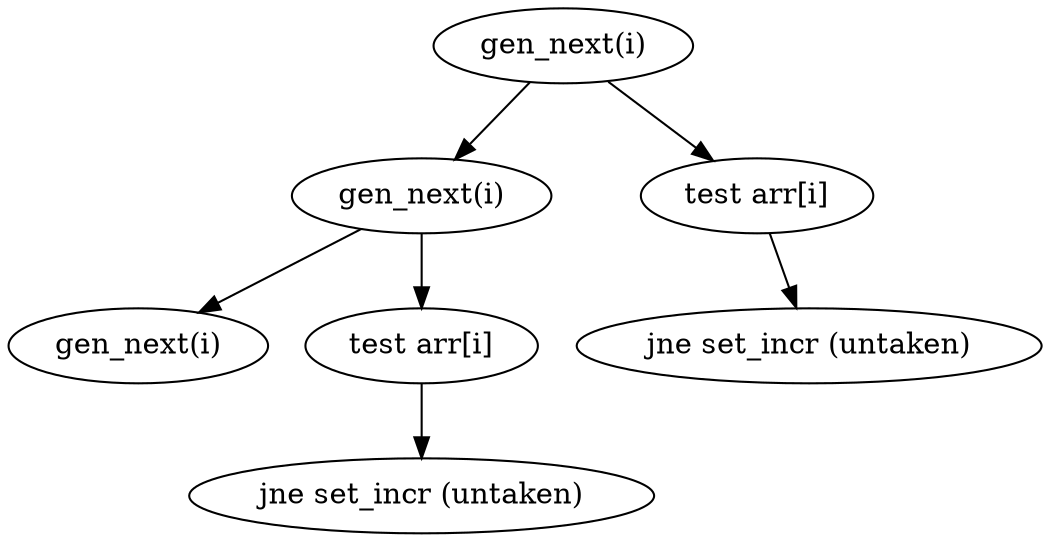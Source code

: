 digraph G {
    I1 [label="gen_next(i)"]
    I2 [label="gen_next(i)"]
    I3 [label="gen_next(i)"]
    
    A1 [label="test arr[i]"]
    A2 [label="test arr[i]"]
    
    J1 [label="jne set_incr (untaken)"]
    J2 [label="jne set_incr (untaken)"]
    
    I1 -> A1
    I2 -> A2
    
    A1 -> J1
    A2 -> J2
    
    I1 -> I2
    I2 -> I3
}
